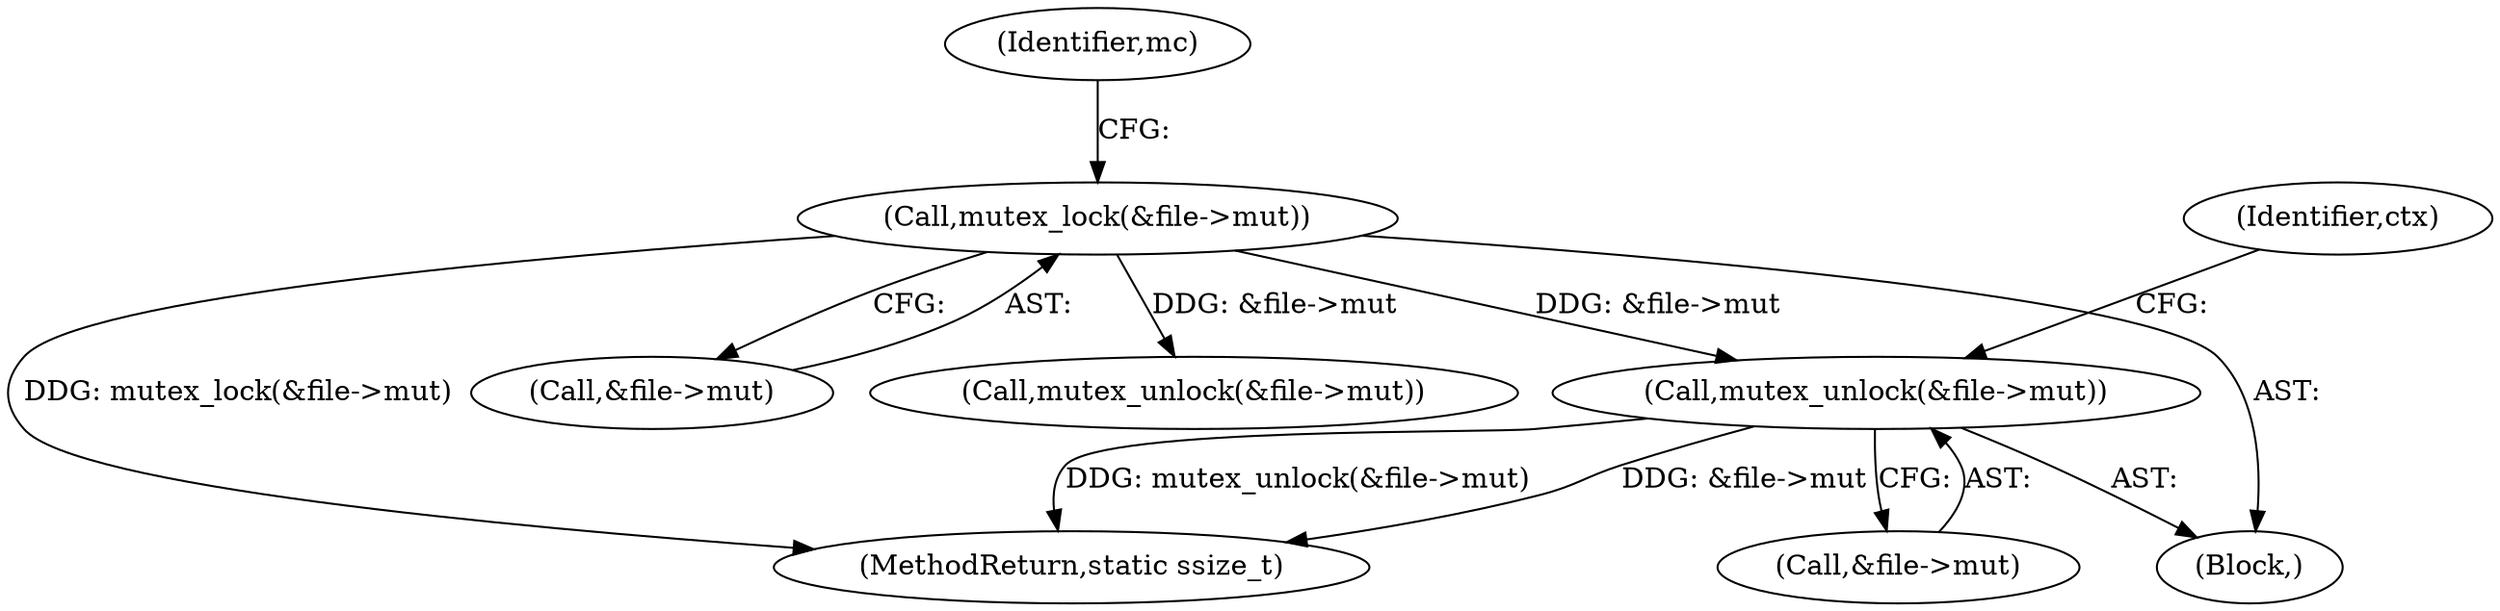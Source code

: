 digraph "0_linux_cb2595c1393b4a5211534e6f0a0fbad369e21ad8_0@API" {
"1000267" [label="(Call,mutex_unlock(&file->mut))"];
"1000175" [label="(Call,mutex_lock(&file->mut))"];
"1000268" [label="(Call,&file->mut)"];
"1000176" [label="(Call,&file->mut)"];
"1000104" [label="(Block,)"];
"1000175" [label="(Call,mutex_lock(&file->mut))"];
"1000319" [label="(MethodReturn,static ssize_t)"];
"1000267" [label="(Call,mutex_unlock(&file->mut))"];
"1000310" [label="(Call,mutex_unlock(&file->mut))"];
"1000273" [label="(Identifier,ctx)"];
"1000181" [label="(Identifier,mc)"];
"1000267" -> "1000104"  [label="AST: "];
"1000267" -> "1000268"  [label="CFG: "];
"1000268" -> "1000267"  [label="AST: "];
"1000273" -> "1000267"  [label="CFG: "];
"1000267" -> "1000319"  [label="DDG: &file->mut"];
"1000267" -> "1000319"  [label="DDG: mutex_unlock(&file->mut)"];
"1000175" -> "1000267"  [label="DDG: &file->mut"];
"1000175" -> "1000104"  [label="AST: "];
"1000175" -> "1000176"  [label="CFG: "];
"1000176" -> "1000175"  [label="AST: "];
"1000181" -> "1000175"  [label="CFG: "];
"1000175" -> "1000319"  [label="DDG: mutex_lock(&file->mut)"];
"1000175" -> "1000310"  [label="DDG: &file->mut"];
}
